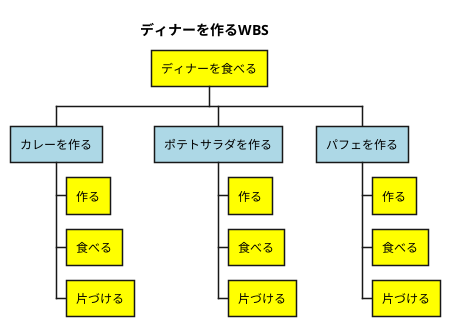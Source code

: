 @startwbs ディナーを作る
title ディナーを作るWBS

+[#Yellow] ディナーを食べる
**[#LightBlue] カレーを作る
***[#Yellow] 作る
***[#Yellow] 食べる
***[#Yellow] 片づける

**[#LightBlue] ポテトサラダを作る
***[#Yellow] 作る
***[#Yellow] 食べる
***[#Yellow] 片づける

**[#LightBlue] パフェを作る
***[#Yellow] 作る
***[#Yellow] 食べる
***[#Yellow] 片づける
@endwbs